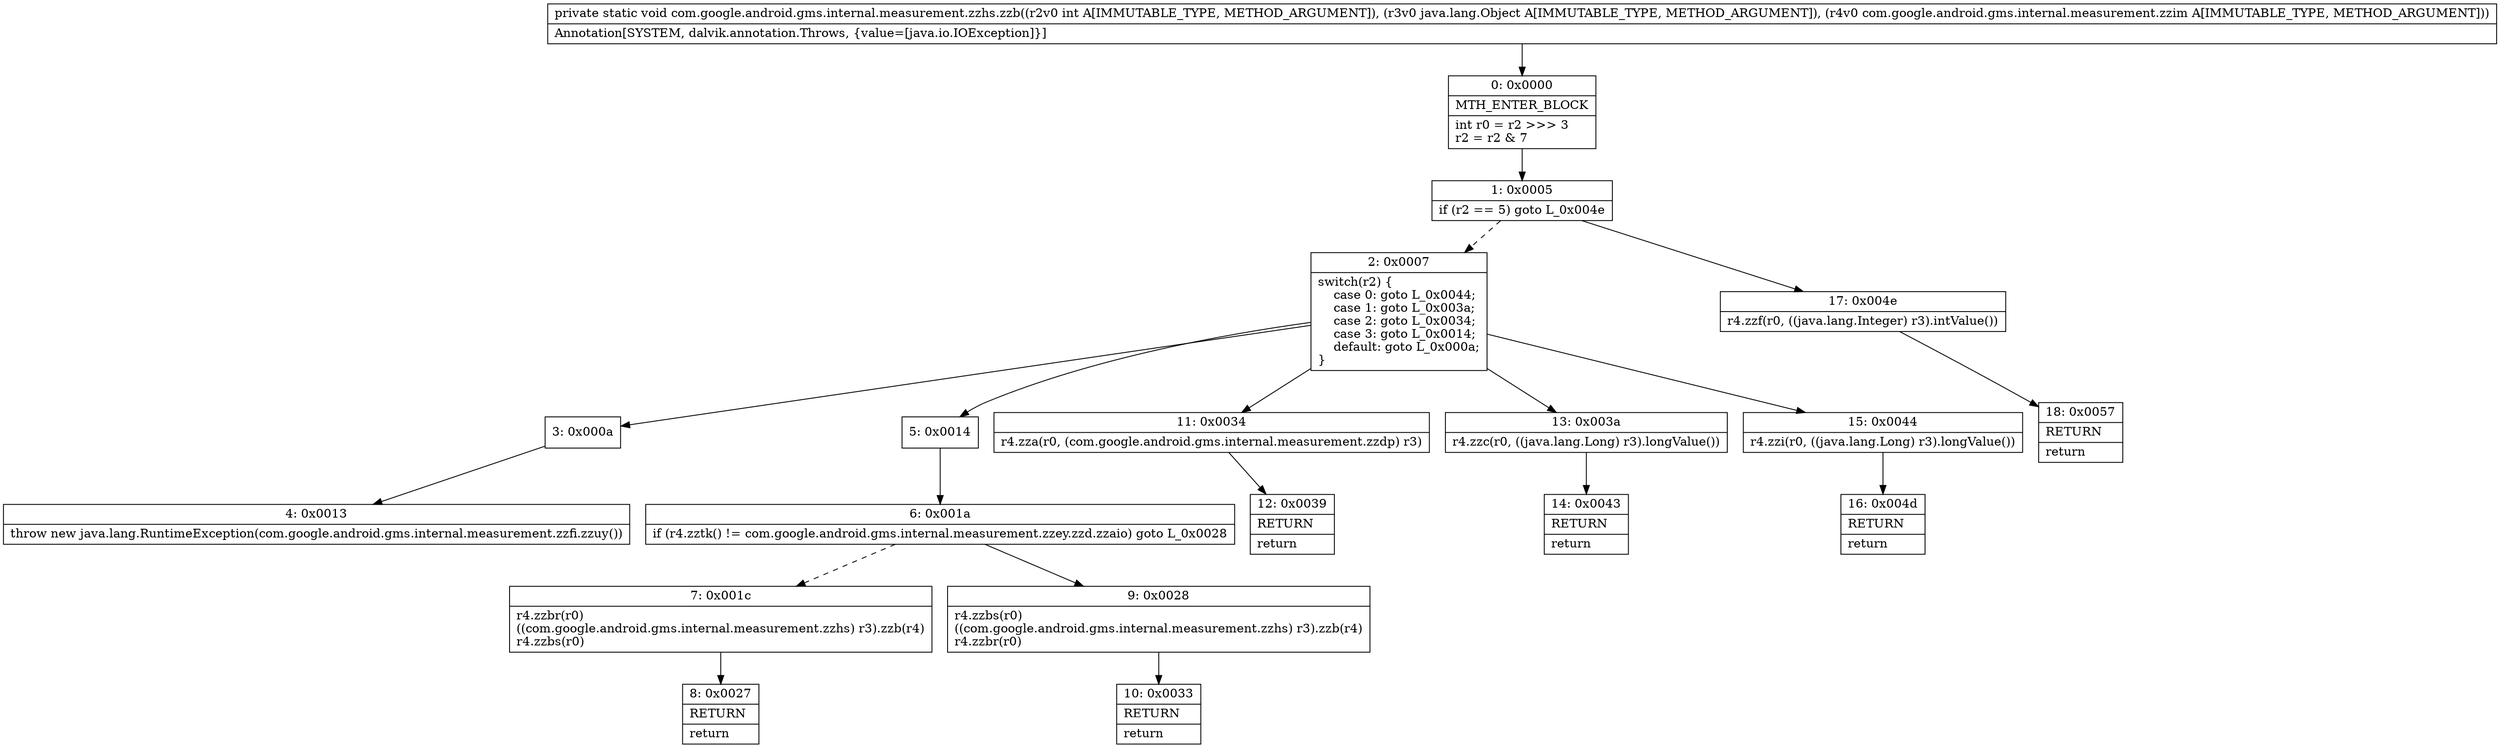 digraph "CFG forcom.google.android.gms.internal.measurement.zzhs.zzb(ILjava\/lang\/Object;Lcom\/google\/android\/gms\/internal\/measurement\/zzim;)V" {
Node_0 [shape=record,label="{0\:\ 0x0000|MTH_ENTER_BLOCK\l|int r0 = r2 \>\>\> 3\lr2 = r2 & 7\l}"];
Node_1 [shape=record,label="{1\:\ 0x0005|if (r2 == 5) goto L_0x004e\l}"];
Node_2 [shape=record,label="{2\:\ 0x0007|switch(r2) \{\l    case 0: goto L_0x0044;\l    case 1: goto L_0x003a;\l    case 2: goto L_0x0034;\l    case 3: goto L_0x0014;\l    default: goto L_0x000a;\l\}\l}"];
Node_3 [shape=record,label="{3\:\ 0x000a}"];
Node_4 [shape=record,label="{4\:\ 0x0013|throw new java.lang.RuntimeException(com.google.android.gms.internal.measurement.zzfi.zzuy())\l}"];
Node_5 [shape=record,label="{5\:\ 0x0014}"];
Node_6 [shape=record,label="{6\:\ 0x001a|if (r4.zztk() != com.google.android.gms.internal.measurement.zzey.zzd.zzaio) goto L_0x0028\l}"];
Node_7 [shape=record,label="{7\:\ 0x001c|r4.zzbr(r0)\l((com.google.android.gms.internal.measurement.zzhs) r3).zzb(r4)\lr4.zzbs(r0)\l}"];
Node_8 [shape=record,label="{8\:\ 0x0027|RETURN\l|return\l}"];
Node_9 [shape=record,label="{9\:\ 0x0028|r4.zzbs(r0)\l((com.google.android.gms.internal.measurement.zzhs) r3).zzb(r4)\lr4.zzbr(r0)\l}"];
Node_10 [shape=record,label="{10\:\ 0x0033|RETURN\l|return\l}"];
Node_11 [shape=record,label="{11\:\ 0x0034|r4.zza(r0, (com.google.android.gms.internal.measurement.zzdp) r3)\l}"];
Node_12 [shape=record,label="{12\:\ 0x0039|RETURN\l|return\l}"];
Node_13 [shape=record,label="{13\:\ 0x003a|r4.zzc(r0, ((java.lang.Long) r3).longValue())\l}"];
Node_14 [shape=record,label="{14\:\ 0x0043|RETURN\l|return\l}"];
Node_15 [shape=record,label="{15\:\ 0x0044|r4.zzi(r0, ((java.lang.Long) r3).longValue())\l}"];
Node_16 [shape=record,label="{16\:\ 0x004d|RETURN\l|return\l}"];
Node_17 [shape=record,label="{17\:\ 0x004e|r4.zzf(r0, ((java.lang.Integer) r3).intValue())\l}"];
Node_18 [shape=record,label="{18\:\ 0x0057|RETURN\l|return\l}"];
MethodNode[shape=record,label="{private static void com.google.android.gms.internal.measurement.zzhs.zzb((r2v0 int A[IMMUTABLE_TYPE, METHOD_ARGUMENT]), (r3v0 java.lang.Object A[IMMUTABLE_TYPE, METHOD_ARGUMENT]), (r4v0 com.google.android.gms.internal.measurement.zzim A[IMMUTABLE_TYPE, METHOD_ARGUMENT]))  | Annotation[SYSTEM, dalvik.annotation.Throws, \{value=[java.io.IOException]\}]\l}"];
MethodNode -> Node_0;
Node_0 -> Node_1;
Node_1 -> Node_2[style=dashed];
Node_1 -> Node_17;
Node_2 -> Node_3;
Node_2 -> Node_5;
Node_2 -> Node_11;
Node_2 -> Node_13;
Node_2 -> Node_15;
Node_3 -> Node_4;
Node_5 -> Node_6;
Node_6 -> Node_7[style=dashed];
Node_6 -> Node_9;
Node_7 -> Node_8;
Node_9 -> Node_10;
Node_11 -> Node_12;
Node_13 -> Node_14;
Node_15 -> Node_16;
Node_17 -> Node_18;
}

